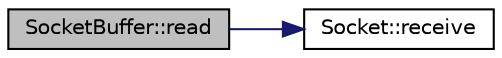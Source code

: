 digraph "SocketBuffer::read"
{
 // LATEX_PDF_SIZE
  edge [fontname="Helvetica",fontsize="10",labelfontname="Helvetica",labelfontsize="10"];
  node [fontname="Helvetica",fontsize="10",shape=record];
  rankdir="LR";
  Node1 [label="SocketBuffer::read",height=0.2,width=0.4,color="black", fillcolor="grey75", style="filled", fontcolor="black",tooltip=" "];
  Node1 -> Node2 [color="midnightblue",fontsize="10",style="solid"];
  Node2 [label="Socket::receive",height=0.2,width=0.4,color="black", fillcolor="white", style="filled",URL="$classSocket.html#a01b463d51433a10658854446bde71c40",tooltip=" "];
}
